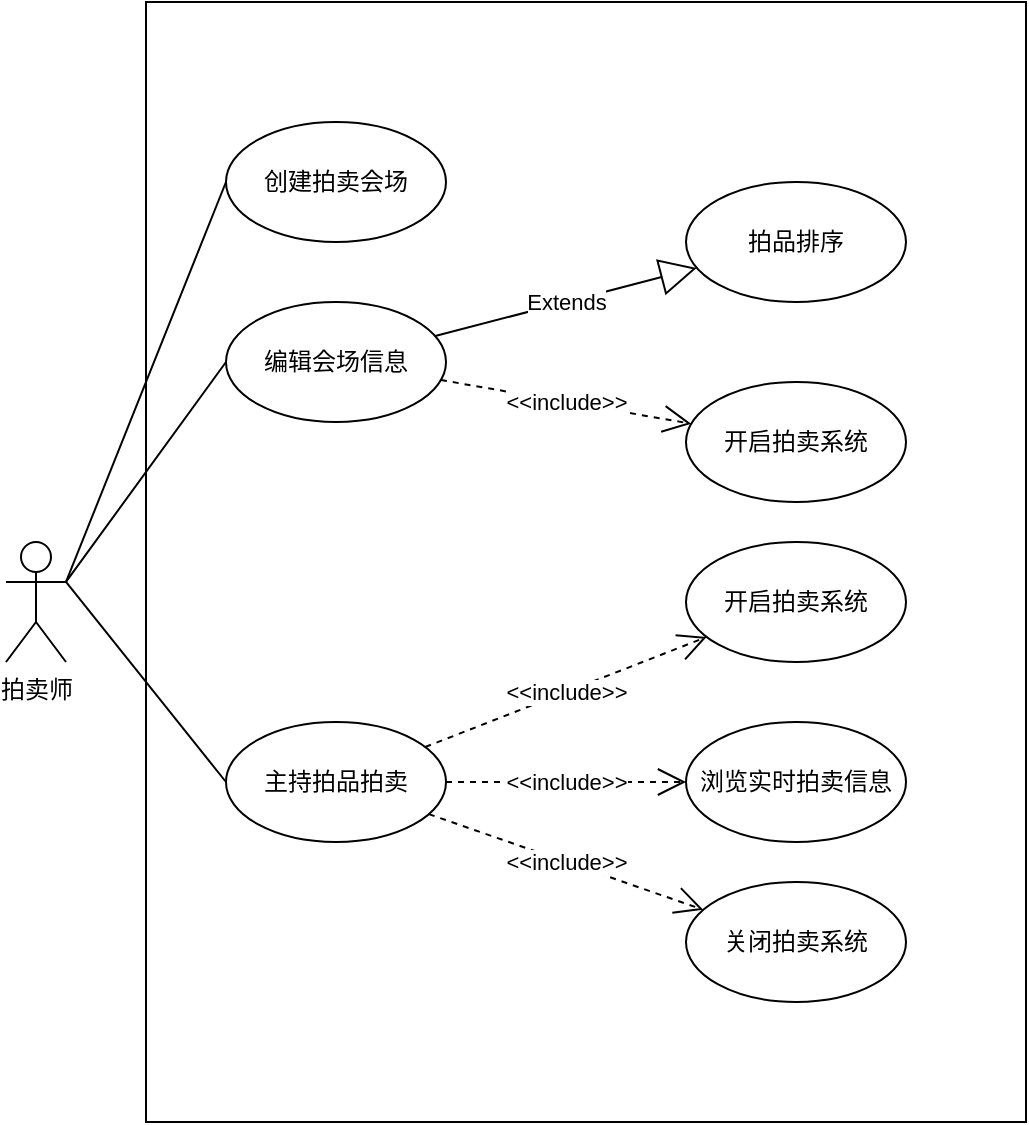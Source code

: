 <mxfile version="20.2.7" type="device"><diagram id="cGHiefQbwF6XLxHIBfvc" name="第 1 页"><mxGraphModel dx="1018" dy="690" grid="1" gridSize="10" guides="1" tooltips="1" connect="1" arrows="1" fold="1" page="1" pageScale="1" pageWidth="827" pageHeight="1169" math="0" shadow="0"><root><mxCell id="0"/><mxCell id="1" parent="0"/><mxCell id="mcfkuaUtiJMiqeCr9aaK-1" value="" style="rounded=0;whiteSpace=wrap;html=1;" parent="1" vertex="1"><mxGeometry x="220" y="160" width="440" height="560" as="geometry"/></mxCell><mxCell id="2QlexRiJs7bMxYwpfJrf-9" style="rounded=0;orthogonalLoop=1;jettySize=auto;html=1;exitX=1;exitY=0.333;exitDx=0;exitDy=0;exitPerimeter=0;endArrow=none;endFill=0;entryX=0;entryY=0.5;entryDx=0;entryDy=0;" edge="1" parent="1" source="mcfkuaUtiJMiqeCr9aaK-2" target="mcfkuaUtiJMiqeCr9aaK-4"><mxGeometry relative="1" as="geometry"/></mxCell><mxCell id="2QlexRiJs7bMxYwpfJrf-10" style="edgeStyle=none;rounded=0;orthogonalLoop=1;jettySize=auto;html=1;exitX=1;exitY=0.333;exitDx=0;exitDy=0;exitPerimeter=0;entryX=0;entryY=0.5;entryDx=0;entryDy=0;endArrow=none;endFill=0;" edge="1" parent="1" source="mcfkuaUtiJMiqeCr9aaK-2" target="mcfkuaUtiJMiqeCr9aaK-5"><mxGeometry relative="1" as="geometry"/></mxCell><mxCell id="2QlexRiJs7bMxYwpfJrf-11" style="edgeStyle=none;rounded=0;orthogonalLoop=1;jettySize=auto;html=1;exitX=1;exitY=0.333;exitDx=0;exitDy=0;exitPerimeter=0;entryX=0;entryY=0.5;entryDx=0;entryDy=0;endArrow=none;endFill=0;" edge="1" parent="1" source="mcfkuaUtiJMiqeCr9aaK-2" target="mcfkuaUtiJMiqeCr9aaK-8"><mxGeometry relative="1" as="geometry"/></mxCell><mxCell id="mcfkuaUtiJMiqeCr9aaK-2" value="拍卖师" style="shape=umlActor;verticalLabelPosition=bottom;verticalAlign=top;html=1;outlineConnect=0;" parent="1" vertex="1"><mxGeometry x="150" y="430" width="30" height="60" as="geometry"/></mxCell><mxCell id="mcfkuaUtiJMiqeCr9aaK-4" value="创建拍卖会场" style="ellipse;whiteSpace=wrap;html=1;" parent="1" vertex="1"><mxGeometry x="260" y="220" width="110" height="60" as="geometry"/></mxCell><mxCell id="mcfkuaUtiJMiqeCr9aaK-5" value="编辑会场信息" style="ellipse;whiteSpace=wrap;html=1;" parent="1" vertex="1"><mxGeometry x="260" y="310" width="110" height="60" as="geometry"/></mxCell><mxCell id="mcfkuaUtiJMiqeCr9aaK-6" value="拍品排序" style="ellipse;whiteSpace=wrap;html=1;" parent="1" vertex="1"><mxGeometry x="490" y="250" width="110" height="60" as="geometry"/></mxCell><mxCell id="mcfkuaUtiJMiqeCr9aaK-7" value="Extends" style="endArrow=block;endSize=16;endFill=0;html=1;rounded=0;" parent="1" source="mcfkuaUtiJMiqeCr9aaK-5" target="mcfkuaUtiJMiqeCr9aaK-6" edge="1"><mxGeometry width="160" relative="1" as="geometry"><mxPoint x="270" y="460" as="sourcePoint"/><mxPoint x="430" y="460" as="targetPoint"/></mxGeometry></mxCell><mxCell id="mcfkuaUtiJMiqeCr9aaK-8" value="主持拍品拍卖" style="ellipse;whiteSpace=wrap;html=1;" parent="1" vertex="1"><mxGeometry x="260" y="520" width="110" height="60" as="geometry"/></mxCell><mxCell id="2QlexRiJs7bMxYwpfJrf-1" value="开启拍卖系统" style="ellipse;whiteSpace=wrap;html=1;" vertex="1" parent="1"><mxGeometry x="490" y="430" width="110" height="60" as="geometry"/></mxCell><mxCell id="2QlexRiJs7bMxYwpfJrf-2" value="&amp;lt;&amp;lt;include&amp;gt;&amp;gt;" style="endArrow=open;endSize=12;dashed=1;html=1;rounded=0;" edge="1" parent="1" source="mcfkuaUtiJMiqeCr9aaK-8" target="2QlexRiJs7bMxYwpfJrf-1"><mxGeometry width="160" relative="1" as="geometry"><mxPoint x="190" y="390" as="sourcePoint"/><mxPoint x="350" y="390" as="targetPoint"/></mxGeometry></mxCell><mxCell id="2QlexRiJs7bMxYwpfJrf-3" value="浏览实时拍卖信息" style="ellipse;whiteSpace=wrap;html=1;" vertex="1" parent="1"><mxGeometry x="490" y="520" width="110" height="60" as="geometry"/></mxCell><mxCell id="2QlexRiJs7bMxYwpfJrf-4" value="关闭拍卖系统" style="ellipse;whiteSpace=wrap;html=1;" vertex="1" parent="1"><mxGeometry x="490" y="600" width="110" height="60" as="geometry"/></mxCell><mxCell id="2QlexRiJs7bMxYwpfJrf-6" value="&amp;lt;&amp;lt;include&amp;gt;&amp;gt;" style="endArrow=open;endSize=12;dashed=1;html=1;rounded=0;" edge="1" parent="1" source="mcfkuaUtiJMiqeCr9aaK-8" target="2QlexRiJs7bMxYwpfJrf-3"><mxGeometry width="160" relative="1" as="geometry"><mxPoint x="160" y="420" as="sourcePoint"/><mxPoint x="320" y="420" as="targetPoint"/></mxGeometry></mxCell><mxCell id="2QlexRiJs7bMxYwpfJrf-8" value="&amp;lt;&amp;lt;include&amp;gt;&amp;gt;" style="endArrow=open;endSize=12;dashed=1;html=1;rounded=0;" edge="1" parent="1" source="mcfkuaUtiJMiqeCr9aaK-8" target="2QlexRiJs7bMxYwpfJrf-4"><mxGeometry width="160" relative="1" as="geometry"><mxPoint x="180" y="480" as="sourcePoint"/><mxPoint x="340" y="480" as="targetPoint"/></mxGeometry></mxCell><mxCell id="2QlexRiJs7bMxYwpfJrf-12" value="开启拍卖系统" style="ellipse;whiteSpace=wrap;html=1;" vertex="1" parent="1"><mxGeometry x="490" y="350" width="110" height="60" as="geometry"/></mxCell><mxCell id="2QlexRiJs7bMxYwpfJrf-13" value="&amp;lt;&amp;lt;include&amp;gt;&amp;gt;" style="endArrow=open;endSize=12;dashed=1;html=1;rounded=0;" edge="1" parent="1" source="mcfkuaUtiJMiqeCr9aaK-5" target="2QlexRiJs7bMxYwpfJrf-12"><mxGeometry width="160" relative="1" as="geometry"><mxPoint x="70" y="330" as="sourcePoint"/><mxPoint x="230" y="330" as="targetPoint"/></mxGeometry></mxCell></root></mxGraphModel></diagram></mxfile>